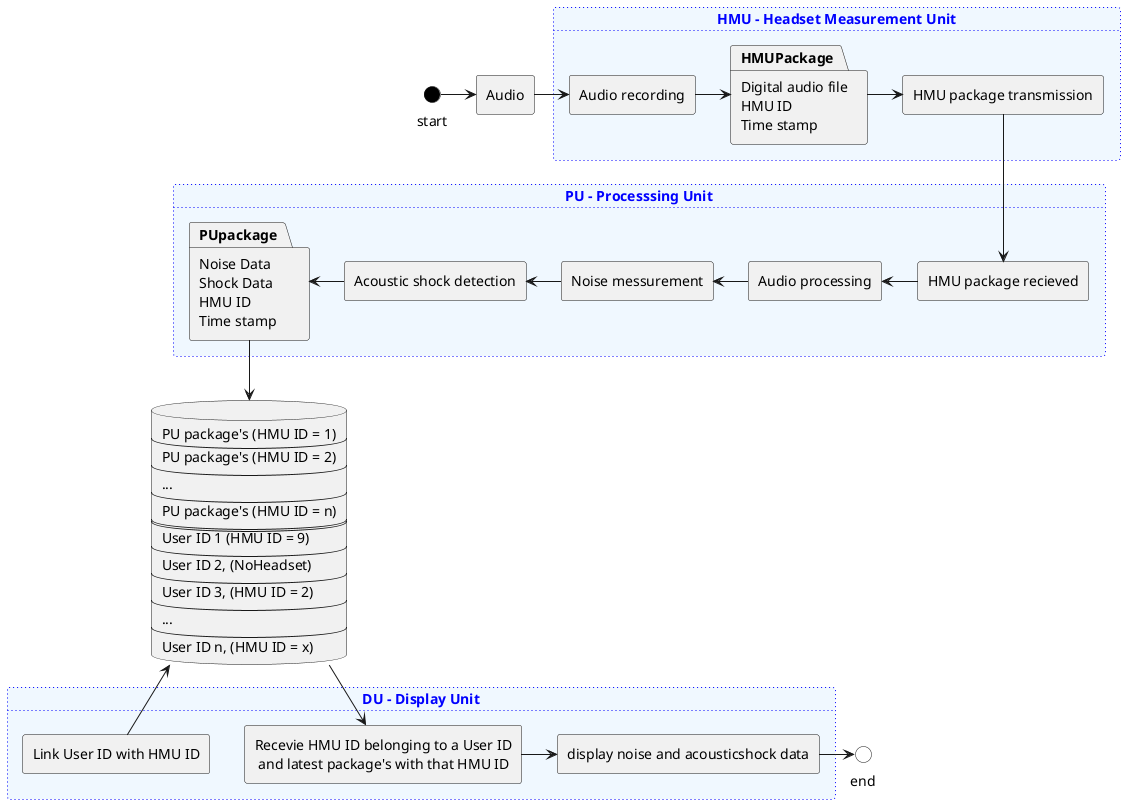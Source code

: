 
@startuml dataFlowChart

   
      
    interface start #Black
    agent au as "Audio"

    card HMU as "HMU - Headset Measurement Unit" #aliceblue;line:blue;line.dotted;text:blue {
        agent recau as "Audio recording"
        package HMUPackage as "Digital audio file\nHMU ID\nTime stamp" 
        agent hmupacktrans as "HMU package transmission"
    }

    card PU as "PU - Processsing Unit" #aliceblue;line:blue;line.dotted;text:blue {
        agent hmupackrece as "HMU package recieved"
        agent auproc as "Audio processing" 
        agent noisemes as "Noise messurement"
        agent acshokdet as "Acoustic shock detection"
        package PUpackage as "Noise Data\nShock Data\nHMU ID\nTime stamp"
    }

    database DB as "
        PU package's (HMU ID = 1)
        ----
        PU package's (HMU ID = 2)
        ----
        ...
        ----
        PU package's (HMU ID = n)
        ====
        User ID 1 (HMU ID = 9)
        ----
        User ID 2, (NoHeadset)
        ----
        User ID 3, (HMU ID = 2)
        ---
        ...
        ---
        User ID n, (HMU ID = x)
        " 
    card DU as "DU - Display Unit" #aliceblue;line:blue;line.dotted;text:blue {
        agent recPUpack as "Recevie HMU ID belonging to a User ID\n and latest package's with that HMU ID"
        agent displayData as "display noise and acousticshock data"
            agent enableUser as "Link User ID with HMU ID"

    }
    interface end #white

    start -> au
    au -> recau
    recau -> HMUPackage
    HMUPackage -> hmupacktrans
    hmupacktrans --> hmupackrece
    auproc <- hmupackrece
    noisemes <- auproc
    acshokdet <- noisemes  
    PUpackage <- acshokdet
    PUpackage --> DB 
    DB -> recPUpack
    DB <-- enableUser
    recPUpack -> displayData
    displayData -> end



    
@enduml
